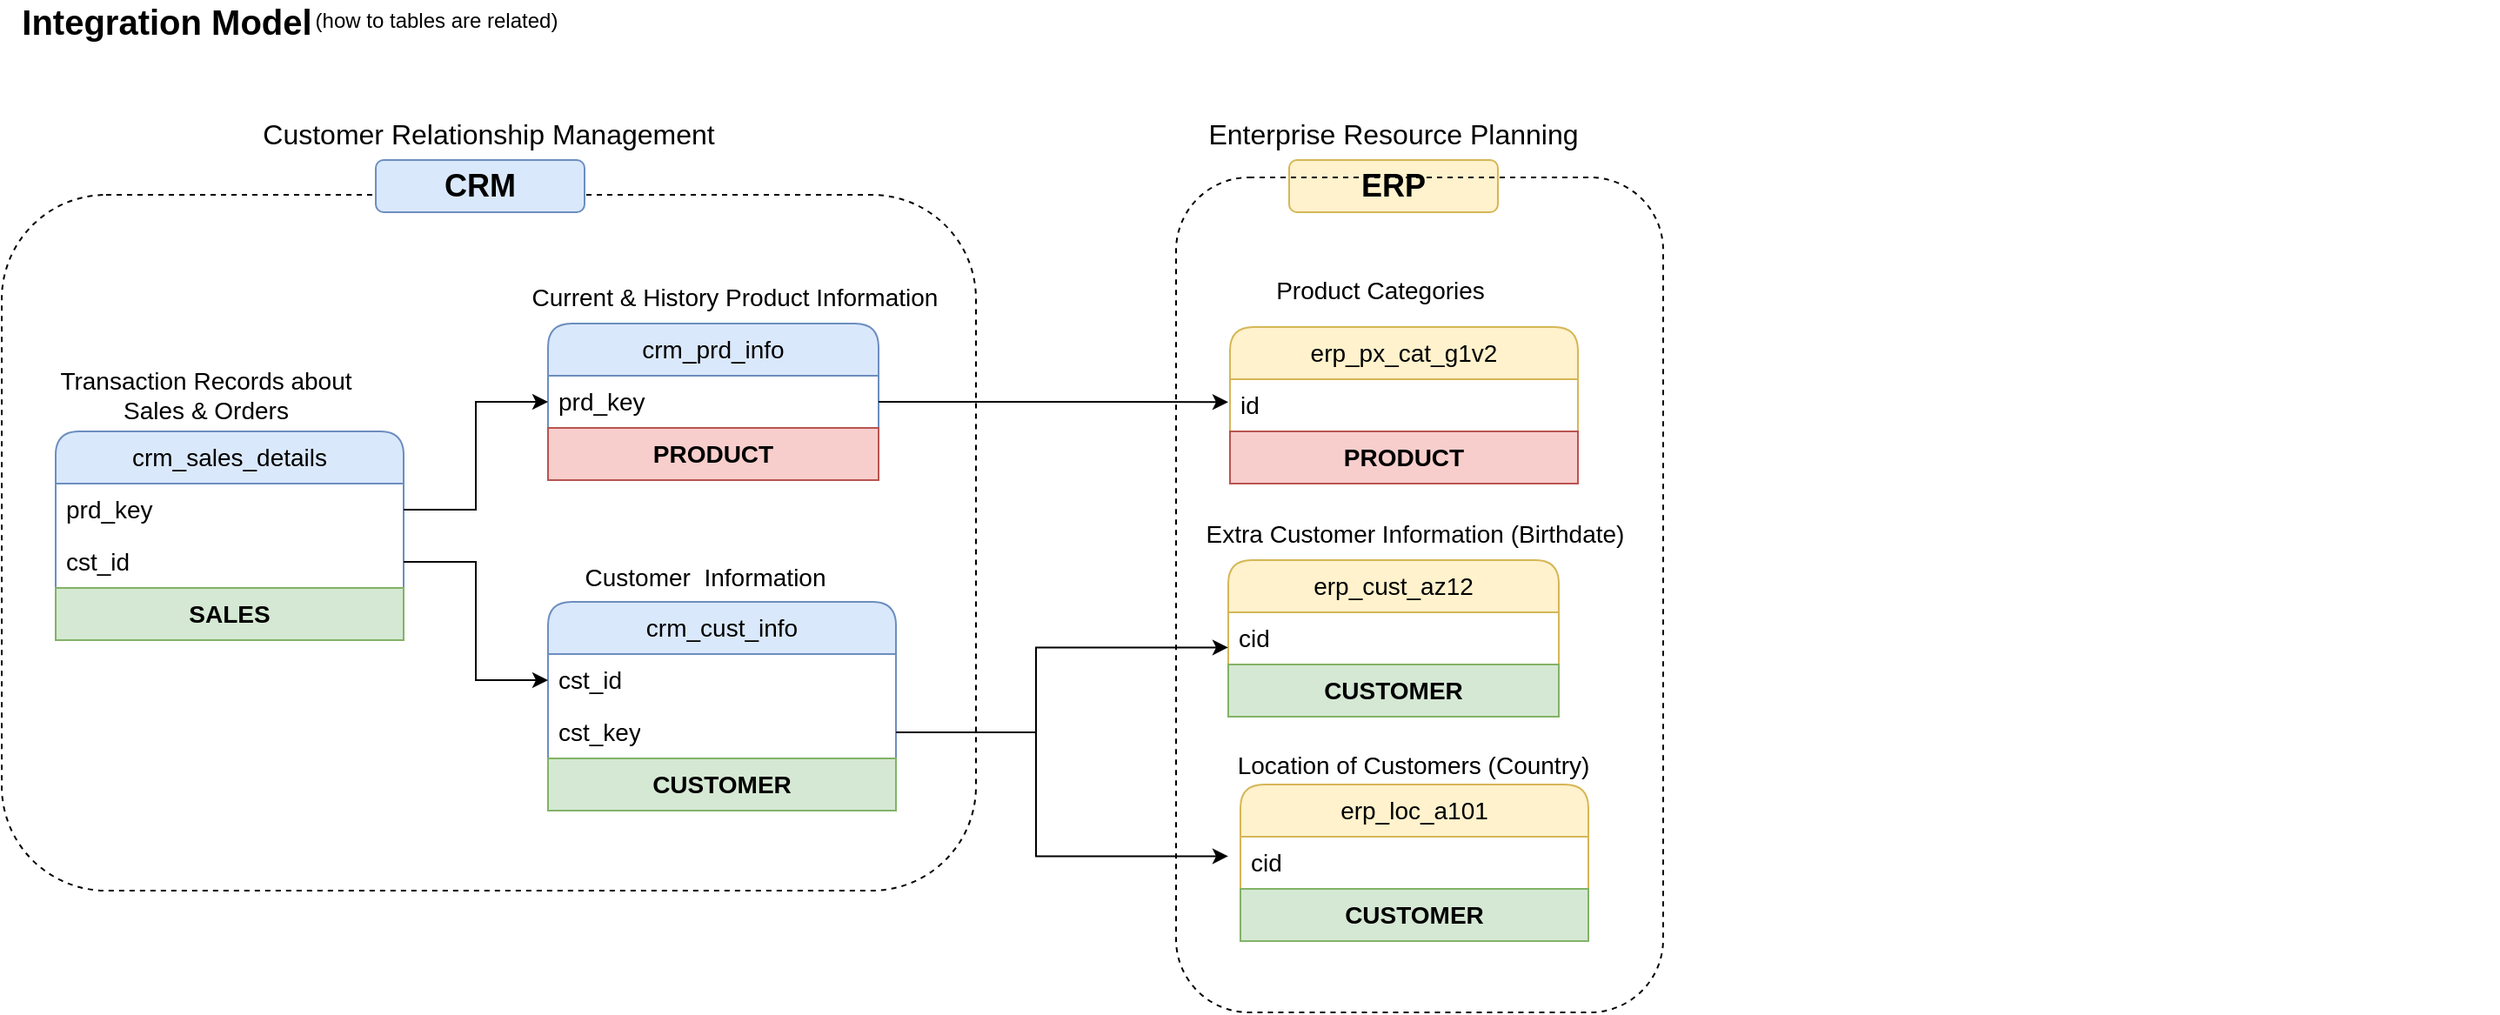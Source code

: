 <mxfile version="26.2.2">
  <diagram name="Page-1" id="2zIw51335Y6zfLOF5OY1">
    <mxGraphModel dx="1044" dy="626" grid="0" gridSize="10" guides="1" tooltips="1" connect="1" arrows="1" fold="1" page="1" pageScale="1" pageWidth="827" pageHeight="1169" math="0" shadow="0">
      <root>
        <mxCell id="0" />
        <mxCell id="1" parent="0" />
        <mxCell id="1RmGvU3wyzNslkwMU5Pl-7" value="crm_cust_info" style="swimlane;fontStyle=0;childLayout=stackLayout;horizontal=1;startSize=30;horizontalStack=0;resizeParent=1;resizeParentMax=0;resizeLast=0;collapsible=1;marginBottom=0;whiteSpace=wrap;html=1;rounded=1;fillColor=#dae8fc;strokeColor=#6c8ebf;fontSize=14;" vertex="1" parent="1">
          <mxGeometry x="319" y="594" width="200" height="120" as="geometry" />
        </mxCell>
        <mxCell id="1RmGvU3wyzNslkwMU5Pl-8" value="cst_id" style="text;strokeColor=none;fillColor=none;align=left;verticalAlign=middle;spacingLeft=4;spacingRight=4;overflow=hidden;points=[[0,0.5],[1,0.5]];portConstraint=eastwest;rotatable=0;whiteSpace=wrap;html=1;fontSize=14;" vertex="1" parent="1RmGvU3wyzNslkwMU5Pl-7">
          <mxGeometry y="30" width="200" height="30" as="geometry" />
        </mxCell>
        <mxCell id="1RmGvU3wyzNslkwMU5Pl-16" value="cst_key" style="text;strokeColor=none;fillColor=none;align=left;verticalAlign=middle;spacingLeft=4;spacingRight=4;overflow=hidden;points=[[0,0.5],[1,0.5]];portConstraint=eastwest;rotatable=0;whiteSpace=wrap;html=1;fontSize=14;" vertex="1" parent="1RmGvU3wyzNslkwMU5Pl-7">
          <mxGeometry y="60" width="200" height="30" as="geometry" />
        </mxCell>
        <mxCell id="1RmGvU3wyzNslkwMU5Pl-17" value="&lt;b&gt;CUSTOMER&lt;/b&gt;" style="text;strokeColor=#82b366;fillColor=#d5e8d4;align=center;verticalAlign=middle;spacingLeft=4;spacingRight=4;overflow=hidden;points=[[0,0.5],[1,0.5]];portConstraint=eastwest;rotatable=0;whiteSpace=wrap;html=1;fontSize=14;rounded=0;" vertex="1" parent="1RmGvU3wyzNslkwMU5Pl-7">
          <mxGeometry y="90" width="200" height="30" as="geometry" />
        </mxCell>
        <mxCell id="1RmGvU3wyzNslkwMU5Pl-1" value="&lt;b&gt;&lt;font style=&quot;font-size: 20px;&quot;&gt;Integration Model&lt;/font&gt;&lt;/b&gt;" style="rounded=1;whiteSpace=wrap;html=1;strokeColor=none;" vertex="1" parent="1">
          <mxGeometry x="10" y="250" width="180" height="20" as="geometry" />
        </mxCell>
        <mxCell id="1RmGvU3wyzNslkwMU5Pl-2" value="(how to tables are related)" style="rounded=0;whiteSpace=wrap;html=1;strokeColor=none;fillColor=none;" vertex="1" parent="1">
          <mxGeometry x="180" y="250" width="150" height="20" as="geometry" />
        </mxCell>
        <mxCell id="1RmGvU3wyzNslkwMU5Pl-11" value="Customer&amp;nbsp; Information" style="text;html=1;align=center;verticalAlign=middle;whiteSpace=wrap;rounded=0;fontSize=14;" vertex="1" parent="1">
          <mxGeometry x="307" y="565" width="205" height="30" as="geometry" />
        </mxCell>
        <mxCell id="1RmGvU3wyzNslkwMU5Pl-12" value="crm_prd_info" style="swimlane;fontStyle=0;childLayout=stackLayout;horizontal=1;startSize=30;horizontalStack=0;resizeParent=1;resizeParentMax=0;resizeLast=0;collapsible=1;marginBottom=0;whiteSpace=wrap;html=1;rounded=1;fillColor=#dae8fc;strokeColor=#6c8ebf;fontSize=14;" vertex="1" parent="1">
          <mxGeometry x="319" y="434" width="190" height="90" as="geometry" />
        </mxCell>
        <mxCell id="1RmGvU3wyzNslkwMU5Pl-13" value="prd_key" style="text;strokeColor=none;fillColor=none;align=left;verticalAlign=middle;spacingLeft=4;spacingRight=4;overflow=hidden;points=[[0,0.5],[1,0.5]];portConstraint=eastwest;rotatable=0;whiteSpace=wrap;html=1;fontSize=14;rounded=0;" vertex="1" parent="1RmGvU3wyzNslkwMU5Pl-12">
          <mxGeometry y="30" width="190" height="30" as="geometry" />
        </mxCell>
        <mxCell id="1RmGvU3wyzNslkwMU5Pl-19" value="&lt;b&gt;PRODUCT&lt;/b&gt;" style="text;strokeColor=#b85450;fillColor=#f8cecc;align=center;verticalAlign=middle;spacingLeft=4;spacingRight=4;overflow=hidden;points=[[0,0.5],[1,0.5]];portConstraint=eastwest;rotatable=0;whiteSpace=wrap;html=1;fontSize=14;rounded=0;" vertex="1" parent="1RmGvU3wyzNslkwMU5Pl-12">
          <mxGeometry y="60" width="190" height="30" as="geometry" />
        </mxCell>
        <mxCell id="1RmGvU3wyzNslkwMU5Pl-14" value="Current &amp;amp; History Product Information" style="text;html=1;align=center;verticalAlign=middle;whiteSpace=wrap;rounded=0;fontSize=14;" vertex="1" parent="1">
          <mxGeometry x="304" y="404" width="245" height="30" as="geometry" />
        </mxCell>
        <mxCell id="1RmGvU3wyzNslkwMU5Pl-20" value="crm_sales_details" style="swimlane;fontStyle=0;childLayout=stackLayout;horizontal=1;startSize=30;horizontalStack=0;resizeParent=1;resizeParentMax=0;resizeLast=0;collapsible=1;marginBottom=0;whiteSpace=wrap;html=1;rounded=1;fillColor=#dae8fc;strokeColor=#6c8ebf;fontSize=14;" vertex="1" parent="1">
          <mxGeometry x="36" y="496" width="200" height="120" as="geometry" />
        </mxCell>
        <mxCell id="1RmGvU3wyzNslkwMU5Pl-21" value="prd_key" style="text;strokeColor=none;fillColor=none;align=left;verticalAlign=middle;spacingLeft=4;spacingRight=4;overflow=hidden;points=[[0,0.5],[1,0.5]];portConstraint=eastwest;rotatable=0;whiteSpace=wrap;html=1;fontSize=14;" vertex="1" parent="1RmGvU3wyzNslkwMU5Pl-20">
          <mxGeometry y="30" width="200" height="30" as="geometry" />
        </mxCell>
        <mxCell id="1RmGvU3wyzNslkwMU5Pl-22" value="cst_id" style="text;strokeColor=none;fillColor=none;align=left;verticalAlign=middle;spacingLeft=4;spacingRight=4;overflow=hidden;points=[[0,0.5],[1,0.5]];portConstraint=eastwest;rotatable=0;whiteSpace=wrap;html=1;fontSize=14;" vertex="1" parent="1RmGvU3wyzNslkwMU5Pl-20">
          <mxGeometry y="60" width="200" height="30" as="geometry" />
        </mxCell>
        <mxCell id="1RmGvU3wyzNslkwMU5Pl-23" value="&lt;b&gt;SALES&lt;/b&gt;" style="text;strokeColor=#82b366;fillColor=#d5e8d4;align=center;verticalAlign=middle;spacingLeft=4;spacingRight=4;overflow=hidden;points=[[0,0.5],[1,0.5]];portConstraint=eastwest;rotatable=0;whiteSpace=wrap;html=1;fontSize=14;rounded=0;" vertex="1" parent="1RmGvU3wyzNslkwMU5Pl-20">
          <mxGeometry y="90" width="200" height="30" as="geometry" />
        </mxCell>
        <mxCell id="1RmGvU3wyzNslkwMU5Pl-24" value="Transaction Records about Sales &amp;amp; Orders" style="text;html=1;align=center;verticalAlign=middle;whiteSpace=wrap;rounded=0;fontSize=14;" vertex="1" parent="1">
          <mxGeometry x="20" y="460" width="205" height="30" as="geometry" />
        </mxCell>
        <mxCell id="1RmGvU3wyzNslkwMU5Pl-25" style="edgeStyle=orthogonalEdgeStyle;rounded=0;orthogonalLoop=1;jettySize=auto;html=1;exitX=1;exitY=0.5;exitDx=0;exitDy=0;entryX=0;entryY=0.5;entryDx=0;entryDy=0;" edge="1" parent="1" source="1RmGvU3wyzNslkwMU5Pl-21" target="1RmGvU3wyzNslkwMU5Pl-12">
          <mxGeometry relative="1" as="geometry" />
        </mxCell>
        <mxCell id="1RmGvU3wyzNslkwMU5Pl-26" style="edgeStyle=orthogonalEdgeStyle;rounded=0;orthogonalLoop=1;jettySize=auto;html=1;exitX=1;exitY=0.5;exitDx=0;exitDy=0;" edge="1" parent="1" source="1RmGvU3wyzNslkwMU5Pl-22" target="1RmGvU3wyzNslkwMU5Pl-8">
          <mxGeometry relative="1" as="geometry" />
        </mxCell>
        <mxCell id="1RmGvU3wyzNslkwMU5Pl-27" value="" style="rounded=1;whiteSpace=wrap;html=1;fillColor=none;dashed=1;" vertex="1" parent="1">
          <mxGeometry x="5" y="360" width="560" height="400" as="geometry" />
        </mxCell>
        <mxCell id="1RmGvU3wyzNslkwMU5Pl-28" value="&lt;b&gt;&lt;font style=&quot;font-size: 18px;&quot;&gt;CRM&lt;/font&gt;&lt;/b&gt;" style="rounded=1;whiteSpace=wrap;html=1;fillColor=#dae8fc;strokeColor=#6c8ebf;" vertex="1" parent="1">
          <mxGeometry x="220" y="340" width="120" height="30" as="geometry" />
        </mxCell>
        <mxCell id="1RmGvU3wyzNslkwMU5Pl-29" value="Customer Relationship Management" style="text;html=1;align=center;verticalAlign=middle;whiteSpace=wrap;rounded=0;fontSize=16;" vertex="1" parent="1">
          <mxGeometry x="150" y="310" width="270" height="30" as="geometry" />
        </mxCell>
        <mxCell id="1RmGvU3wyzNslkwMU5Pl-53" value="" style="group" vertex="1" connectable="0" parent="1">
          <mxGeometry x="630" y="280" width="810" height="520" as="geometry" />
        </mxCell>
        <mxCell id="1RmGvU3wyzNslkwMU5Pl-46" style="edgeStyle=orthogonalEdgeStyle;rounded=0;orthogonalLoop=1;jettySize=auto;html=1;exitX=1;exitY=0.5;exitDx=0;exitDy=0;" edge="1" parent="1RmGvU3wyzNslkwMU5Pl-53" source="1RmGvU3wyzNslkwMU5Pl-42" target="1RmGvU3wyzNslkwMU5Pl-32">
          <mxGeometry relative="1" as="geometry" />
        </mxCell>
        <mxCell id="1RmGvU3wyzNslkwMU5Pl-62" value="" style="group" vertex="1" connectable="0" parent="1RmGvU3wyzNslkwMU5Pl-53">
          <mxGeometry x="40" y="30" width="270" height="216" as="geometry" />
        </mxCell>
        <mxCell id="1RmGvU3wyzNslkwMU5Pl-48" value="&lt;span style=&quot;font-size: 18px;&quot;&gt;&lt;b&gt;ERP&lt;/b&gt;&lt;/span&gt;" style="rounded=1;whiteSpace=wrap;html=1;fillColor=#fff2cc;strokeColor=#d6b656;" vertex="1" parent="1RmGvU3wyzNslkwMU5Pl-62">
          <mxGeometry x="75" y="30" width="120" height="30" as="geometry" />
        </mxCell>
        <mxCell id="1RmGvU3wyzNslkwMU5Pl-49" value="Enterprise Resource Planning" style="text;html=1;align=center;verticalAlign=middle;whiteSpace=wrap;rounded=0;fontSize=16;" vertex="1" parent="1RmGvU3wyzNslkwMU5Pl-62">
          <mxGeometry width="270" height="30" as="geometry" />
        </mxCell>
        <mxCell id="1RmGvU3wyzNslkwMU5Pl-54" value="" style="group" vertex="1" connectable="0" parent="1RmGvU3wyzNslkwMU5Pl-62">
          <mxGeometry x="25" y="90" width="216" height="126" as="geometry" />
        </mxCell>
        <mxCell id="1RmGvU3wyzNslkwMU5Pl-40" value="erp_px_cat_g1v2" style="swimlane;fontStyle=0;childLayout=stackLayout;horizontal=1;startSize=30;horizontalStack=0;resizeParent=1;resizeParentMax=0;resizeLast=0;collapsible=1;marginBottom=0;whiteSpace=wrap;html=1;rounded=1;fontSize=14;fillColor=#fff2cc;strokeColor=#d6b656;" vertex="1" parent="1RmGvU3wyzNslkwMU5Pl-54">
          <mxGeometry x="16" y="36" width="200" height="90" as="geometry" />
        </mxCell>
        <mxCell id="1RmGvU3wyzNslkwMU5Pl-41" value="id" style="text;strokeColor=none;fillColor=none;align=left;verticalAlign=middle;spacingLeft=4;spacingRight=4;overflow=hidden;points=[[0,0.5],[1,0.5]];portConstraint=eastwest;rotatable=0;whiteSpace=wrap;html=1;fontSize=14;" vertex="1" parent="1RmGvU3wyzNslkwMU5Pl-40">
          <mxGeometry y="30" width="200" height="30" as="geometry" />
        </mxCell>
        <mxCell id="1RmGvU3wyzNslkwMU5Pl-43" value="&lt;b&gt;PRODUCT&lt;/b&gt;" style="text;strokeColor=#b85450;fillColor=#f8cecc;align=center;verticalAlign=middle;spacingLeft=4;spacingRight=4;overflow=hidden;points=[[0,0.5],[1,0.5]];portConstraint=eastwest;rotatable=0;whiteSpace=wrap;html=1;fontSize=14;rounded=0;" vertex="1" parent="1RmGvU3wyzNslkwMU5Pl-40">
          <mxGeometry y="60" width="200" height="30" as="geometry" />
        </mxCell>
        <mxCell id="1RmGvU3wyzNslkwMU5Pl-44" value="Product Categories" style="text;html=1;align=center;verticalAlign=middle;whiteSpace=wrap;rounded=0;fontSize=14;" vertex="1" parent="1RmGvU3wyzNslkwMU5Pl-54">
          <mxGeometry width="205" height="30" as="geometry" />
        </mxCell>
        <mxCell id="1RmGvU3wyzNslkwMU5Pl-59" value="" style="group" vertex="1" connectable="0" parent="1RmGvU3wyzNslkwMU5Pl-53">
          <mxGeometry x="65" y="260" width="245" height="120" as="geometry" />
        </mxCell>
        <mxCell id="1RmGvU3wyzNslkwMU5Pl-36" value="erp_cust_az12" style="swimlane;fontStyle=0;childLayout=stackLayout;horizontal=1;startSize=30;horizontalStack=0;resizeParent=1;resizeParentMax=0;resizeLast=0;collapsible=1;marginBottom=0;whiteSpace=wrap;html=1;rounded=1;fillColor=#fff2cc;strokeColor=#d6b656;fontSize=14;" vertex="1" parent="1RmGvU3wyzNslkwMU5Pl-59">
          <mxGeometry x="15" y="30" width="190" height="90" as="geometry" />
        </mxCell>
        <mxCell id="1RmGvU3wyzNslkwMU5Pl-37" value="cid" style="text;strokeColor=none;fillColor=none;align=left;verticalAlign=middle;spacingLeft=4;spacingRight=4;overflow=hidden;points=[[0,0.5],[1,0.5]];portConstraint=eastwest;rotatable=0;whiteSpace=wrap;html=1;fontSize=14;rounded=0;" vertex="1" parent="1RmGvU3wyzNslkwMU5Pl-36">
          <mxGeometry y="30" width="190" height="30" as="geometry" />
        </mxCell>
        <mxCell id="1RmGvU3wyzNslkwMU5Pl-38" value="&lt;b&gt;CUSTOMER&lt;/b&gt;" style="text;strokeColor=#82b366;fillColor=#d5e8d4;align=center;verticalAlign=middle;spacingLeft=4;spacingRight=4;overflow=hidden;points=[[0,0.5],[1,0.5]];portConstraint=eastwest;rotatable=0;whiteSpace=wrap;html=1;fontSize=14;rounded=0;" vertex="1" parent="1RmGvU3wyzNslkwMU5Pl-36">
          <mxGeometry y="60" width="190" height="30" as="geometry" />
        </mxCell>
        <mxCell id="1RmGvU3wyzNslkwMU5Pl-39" value="Extra Customer Information (Birthdate)" style="text;html=1;align=center;verticalAlign=middle;whiteSpace=wrap;rounded=0;fontSize=14;" vertex="1" parent="1RmGvU3wyzNslkwMU5Pl-59">
          <mxGeometry width="245" height="30" as="geometry" />
        </mxCell>
        <mxCell id="1RmGvU3wyzNslkwMU5Pl-57" value="" style="group" vertex="1" connectable="0" parent="1RmGvU3wyzNslkwMU5Pl-53">
          <mxGeometry x="75" y="390" width="223" height="119" as="geometry" />
        </mxCell>
        <mxCell id="1RmGvU3wyzNslkwMU5Pl-31" value="erp_loc_a101" style="swimlane;fontStyle=0;childLayout=stackLayout;horizontal=1;startSize=30;horizontalStack=0;resizeParent=1;resizeParentMax=0;resizeLast=0;collapsible=1;marginBottom=0;whiteSpace=wrap;html=1;rounded=1;fillColor=#fff2cc;strokeColor=#d6b656;fontSize=14;" vertex="1" parent="1RmGvU3wyzNslkwMU5Pl-57">
          <mxGeometry x="12" y="29" width="200" height="90" as="geometry" />
        </mxCell>
        <mxCell id="1RmGvU3wyzNslkwMU5Pl-32" value="cid" style="text;strokeColor=none;fillColor=none;align=left;verticalAlign=middle;spacingLeft=4;spacingRight=4;overflow=hidden;points=[[0,0.5],[1,0.5]];portConstraint=eastwest;rotatable=0;whiteSpace=wrap;html=1;fontSize=14;" vertex="1" parent="1RmGvU3wyzNslkwMU5Pl-31">
          <mxGeometry y="30" width="200" height="30" as="geometry" />
        </mxCell>
        <mxCell id="1RmGvU3wyzNslkwMU5Pl-34" value="&lt;b&gt;CUSTOMER&lt;/b&gt;" style="text;strokeColor=#82b366;fillColor=#d5e8d4;align=center;verticalAlign=middle;spacingLeft=4;spacingRight=4;overflow=hidden;points=[[0,0.5],[1,0.5]];portConstraint=eastwest;rotatable=0;whiteSpace=wrap;html=1;fontSize=14;rounded=0;" vertex="1" parent="1RmGvU3wyzNslkwMU5Pl-31">
          <mxGeometry y="60" width="200" height="30" as="geometry" />
        </mxCell>
        <mxCell id="1RmGvU3wyzNslkwMU5Pl-35" value="Location of Customers (Country)" style="text;html=1;align=center;verticalAlign=middle;whiteSpace=wrap;rounded=0;fontSize=14;" vertex="1" parent="1RmGvU3wyzNslkwMU5Pl-57">
          <mxGeometry width="223" height="35" as="geometry" />
        </mxCell>
        <mxCell id="1RmGvU3wyzNslkwMU5Pl-63" value="" style="rounded=1;whiteSpace=wrap;html=1;strokeColor=default;fillColor=none;dashed=1;" vertex="1" parent="1RmGvU3wyzNslkwMU5Pl-53">
          <mxGeometry x="50" y="70" width="280" height="480" as="geometry" />
        </mxCell>
        <mxCell id="1RmGvU3wyzNslkwMU5Pl-64" style="edgeStyle=orthogonalEdgeStyle;rounded=0;orthogonalLoop=1;jettySize=auto;html=1;entryX=0.107;entryY=0.269;entryDx=0;entryDy=0;entryPerimeter=0;" edge="1" parent="1" source="1RmGvU3wyzNslkwMU5Pl-13" target="1RmGvU3wyzNslkwMU5Pl-63">
          <mxGeometry relative="1" as="geometry" />
        </mxCell>
        <mxCell id="1RmGvU3wyzNslkwMU5Pl-65" style="edgeStyle=orthogonalEdgeStyle;rounded=0;orthogonalLoop=1;jettySize=auto;html=1;entryX=0.107;entryY=0.563;entryDx=0;entryDy=0;entryPerimeter=0;" edge="1" parent="1" source="1RmGvU3wyzNslkwMU5Pl-16" target="1RmGvU3wyzNslkwMU5Pl-63">
          <mxGeometry relative="1" as="geometry" />
        </mxCell>
        <mxCell id="1RmGvU3wyzNslkwMU5Pl-66" style="edgeStyle=orthogonalEdgeStyle;rounded=0;orthogonalLoop=1;jettySize=auto;html=1;entryX=0.107;entryY=0.813;entryDx=0;entryDy=0;entryPerimeter=0;" edge="1" parent="1" source="1RmGvU3wyzNslkwMU5Pl-16" target="1RmGvU3wyzNslkwMU5Pl-63">
          <mxGeometry relative="1" as="geometry" />
        </mxCell>
      </root>
    </mxGraphModel>
  </diagram>
</mxfile>
